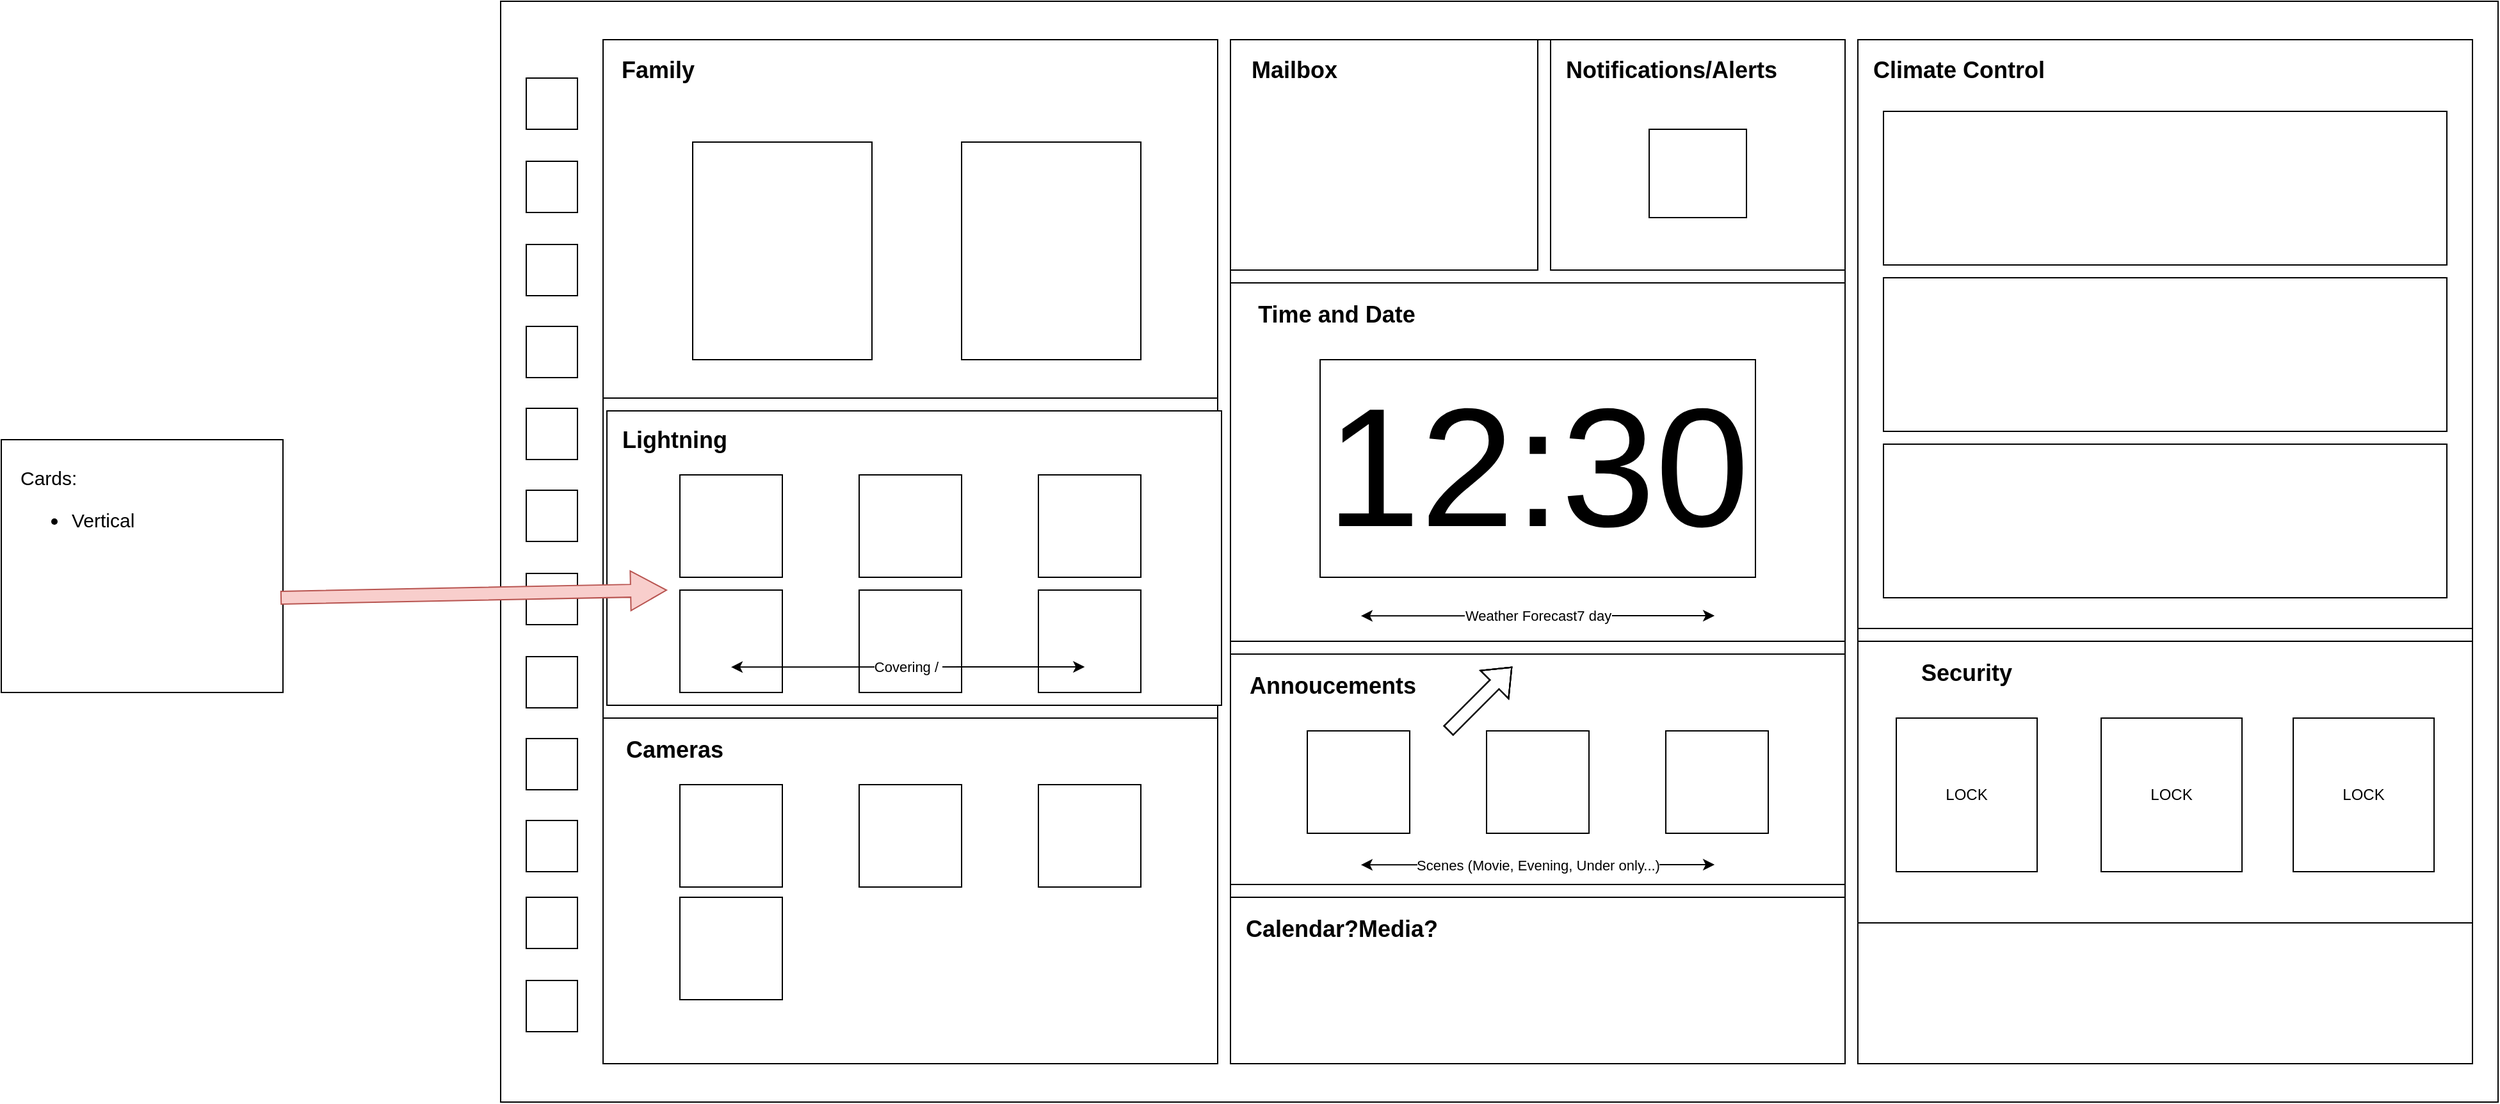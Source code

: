 <mxfile version="22.0.8" type="github">
  <diagram name="Page-1" id="KdnuUVCQC9oS23Y6pPz5">
    <mxGraphModel dx="3774" dy="2210" grid="1" gridSize="10" guides="1" tooltips="1" connect="1" arrows="1" fold="1" page="1" pageScale="1" pageWidth="850" pageHeight="1100" math="0" shadow="0">
      <root>
        <mxCell id="0" />
        <mxCell id="1" parent="0" />
        <mxCell id="yemGNK3ef8xx2PF9k67M-2" value="" style="rounded=0;whiteSpace=wrap;html=1;" parent="1" vertex="1">
          <mxGeometry x="-1080" y="-260" width="1560" height="860" as="geometry" />
        </mxCell>
        <mxCell id="yemGNK3ef8xx2PF9k67M-4" value="" style="rounded=0;whiteSpace=wrap;html=1;" parent="1" vertex="1">
          <mxGeometry x="-1000" y="-230" width="480" height="800" as="geometry" />
        </mxCell>
        <mxCell id="yemGNK3ef8xx2PF9k67M-5" value="" style="rounded=0;whiteSpace=wrap;html=1;" parent="1" vertex="1">
          <mxGeometry x="-20" y="-230" width="480" height="800" as="geometry" />
        </mxCell>
        <mxCell id="yemGNK3ef8xx2PF9k67M-6" value="" style="rounded=0;whiteSpace=wrap;html=1;" parent="1" vertex="1">
          <mxGeometry x="-510" y="-230" width="480" height="800" as="geometry" />
        </mxCell>
        <mxCell id="yemGNK3ef8xx2PF9k67M-7" value="" style="rounded=0;whiteSpace=wrap;html=1;" parent="1" vertex="1">
          <mxGeometry x="-1000" y="-230" width="480" height="280" as="geometry" />
        </mxCell>
        <mxCell id="yemGNK3ef8xx2PF9k67M-8" value="" style="rounded=0;whiteSpace=wrap;html=1;" parent="1" vertex="1">
          <mxGeometry x="-997" y="60" width="480" height="230" as="geometry" />
        </mxCell>
        <mxCell id="yemGNK3ef8xx2PF9k67M-9" value="" style="rounded=0;whiteSpace=wrap;html=1;" parent="1" vertex="1">
          <mxGeometry x="-1000" y="300" width="480" height="270" as="geometry" />
        </mxCell>
        <mxCell id="yemGNK3ef8xx2PF9k67M-10" value="" style="rounded=0;whiteSpace=wrap;html=1;" parent="1" vertex="1">
          <mxGeometry x="-510" y="-230" width="240" height="180" as="geometry" />
        </mxCell>
        <mxCell id="yemGNK3ef8xx2PF9k67M-11" value="" style="rounded=0;whiteSpace=wrap;html=1;" parent="1" vertex="1">
          <mxGeometry x="-510" y="-40" width="480" height="280" as="geometry" />
        </mxCell>
        <mxCell id="yemGNK3ef8xx2PF9k67M-12" value="" style="rounded=0;whiteSpace=wrap;html=1;" parent="1" vertex="1">
          <mxGeometry x="-20" y="-230" width="480" height="460" as="geometry" />
        </mxCell>
        <mxCell id="yemGNK3ef8xx2PF9k67M-13" value="" style="rounded=0;whiteSpace=wrap;html=1;" parent="1" vertex="1">
          <mxGeometry x="-20" y="240" width="480" height="220" as="geometry" />
        </mxCell>
        <mxCell id="yemGNK3ef8xx2PF9k67M-14" value="" style="rounded=0;whiteSpace=wrap;html=1;" parent="1" vertex="1">
          <mxGeometry x="-510" y="250" width="480" height="180" as="geometry" />
        </mxCell>
        <mxCell id="yemGNK3ef8xx2PF9k67M-16" value="" style="rounded=0;whiteSpace=wrap;html=1;" parent="1" vertex="1">
          <mxGeometry x="-720" y="-150" width="140" height="170" as="geometry" />
        </mxCell>
        <mxCell id="yemGNK3ef8xx2PF9k67M-17" value="" style="rounded=0;whiteSpace=wrap;html=1;" parent="1" vertex="1">
          <mxGeometry x="-930" y="-150" width="140" height="170" as="geometry" />
        </mxCell>
        <mxCell id="yemGNK3ef8xx2PF9k67M-22" value="&lt;b style=&quot;border-color: var(--border-color);&quot;&gt;&lt;font style=&quot;border-color: var(--border-color); font-size: 18px;&quot;&gt;Family&lt;/font&gt;&lt;/b&gt;" style="text;html=1;strokeColor=none;fillColor=none;align=center;verticalAlign=middle;whiteSpace=wrap;rounded=0;" parent="1" vertex="1">
          <mxGeometry x="-987" y="-221" width="60" height="30" as="geometry" />
        </mxCell>
        <mxCell id="yemGNK3ef8xx2PF9k67M-23" value="&lt;b style=&quot;border-color: var(--border-color);&quot;&gt;&lt;font style=&quot;border-color: var(--border-color); font-size: 18px;&quot;&gt;Lightning&lt;/font&gt;&lt;/b&gt;" style="text;html=1;strokeColor=none;fillColor=none;align=center;verticalAlign=middle;whiteSpace=wrap;rounded=0;" parent="1" vertex="1">
          <mxGeometry x="-974" y="68" width="60" height="30" as="geometry" />
        </mxCell>
        <mxCell id="yemGNK3ef8xx2PF9k67M-24" value="" style="rounded=0;whiteSpace=wrap;html=1;" parent="1" vertex="1">
          <mxGeometry x="-940" y="110" width="80" height="80" as="geometry" />
        </mxCell>
        <mxCell id="yemGNK3ef8xx2PF9k67M-25" value="" style="rounded=0;whiteSpace=wrap;html=1;" parent="1" vertex="1">
          <mxGeometry x="-940" y="200" width="80" height="80" as="geometry" />
        </mxCell>
        <mxCell id="yemGNK3ef8xx2PF9k67M-26" value="" style="rounded=0;whiteSpace=wrap;html=1;" parent="1" vertex="1">
          <mxGeometry x="-800" y="110" width="80" height="80" as="geometry" />
        </mxCell>
        <mxCell id="yemGNK3ef8xx2PF9k67M-27" value="" style="rounded=0;whiteSpace=wrap;html=1;" parent="1" vertex="1">
          <mxGeometry x="-800" y="200" width="80" height="80" as="geometry" />
        </mxCell>
        <mxCell id="yemGNK3ef8xx2PF9k67M-28" value="" style="rounded=0;whiteSpace=wrap;html=1;" parent="1" vertex="1">
          <mxGeometry x="-660" y="110" width="80" height="80" as="geometry" />
        </mxCell>
        <mxCell id="yemGNK3ef8xx2PF9k67M-29" value="" style="rounded=0;whiteSpace=wrap;html=1;" parent="1" vertex="1">
          <mxGeometry x="-660" y="200" width="80" height="80" as="geometry" />
        </mxCell>
        <mxCell id="yemGNK3ef8xx2PF9k67M-31" value="Covering /&amp;nbsp;" style="endArrow=classic;startArrow=classic;html=1;rounded=0;exitX=-0.008;exitY=0.833;exitDx=0;exitDy=0;exitPerimeter=0;" parent="1" edge="1">
          <mxGeometry width="50" height="50" relative="1" as="geometry">
            <mxPoint x="-623.84" y="260.0" as="sourcePoint" />
            <mxPoint x="-900" y="260.15" as="targetPoint" />
          </mxGeometry>
        </mxCell>
        <mxCell id="yemGNK3ef8xx2PF9k67M-32" value="&lt;b style=&quot;border-color: var(--border-color);&quot;&gt;&lt;font style=&quot;border-color: var(--border-color); font-size: 18px;&quot;&gt;Cameras&lt;/font&gt;&lt;/b&gt;" style="text;html=1;strokeColor=none;fillColor=none;align=center;verticalAlign=middle;whiteSpace=wrap;rounded=0;" parent="1" vertex="1">
          <mxGeometry x="-974" y="310" width="60" height="30" as="geometry" />
        </mxCell>
        <mxCell id="yemGNK3ef8xx2PF9k67M-33" value="" style="rounded=0;whiteSpace=wrap;html=1;" parent="1" vertex="1">
          <mxGeometry x="-940" y="352" width="80" height="80" as="geometry" />
        </mxCell>
        <mxCell id="yemGNK3ef8xx2PF9k67M-34" value="" style="rounded=0;whiteSpace=wrap;html=1;" parent="1" vertex="1">
          <mxGeometry x="-800" y="352" width="80" height="80" as="geometry" />
        </mxCell>
        <mxCell id="yemGNK3ef8xx2PF9k67M-35" value="" style="rounded=0;whiteSpace=wrap;html=1;" parent="1" vertex="1">
          <mxGeometry x="-660" y="352" width="80" height="80" as="geometry" />
        </mxCell>
        <mxCell id="yemGNK3ef8xx2PF9k67M-36" value="" style="rounded=0;whiteSpace=wrap;html=1;" parent="1" vertex="1">
          <mxGeometry x="-940" y="440" width="80" height="80" as="geometry" />
        </mxCell>
        <mxCell id="yemGNK3ef8xx2PF9k67M-37" value="" style="rounded=0;whiteSpace=wrap;html=1;" parent="1" vertex="1">
          <mxGeometry x="-260" y="-230" width="230" height="180" as="geometry" />
        </mxCell>
        <mxCell id="yemGNK3ef8xx2PF9k67M-40" value="&lt;font style=&quot;font-size: 132px;&quot;&gt;12:30&lt;/font&gt;" style="rounded=0;whiteSpace=wrap;html=1;" parent="1" vertex="1">
          <mxGeometry x="-440" y="20" width="340" height="170" as="geometry" />
        </mxCell>
        <mxCell id="yemGNK3ef8xx2PF9k67M-41" value="&lt;b style=&quot;border-color: var(--border-color);&quot;&gt;&lt;font style=&quot;border-color: var(--border-color); font-size: 18px;&quot;&gt;Time and Date&lt;/font&gt;&lt;/b&gt;" style="text;html=1;strokeColor=none;fillColor=none;align=center;verticalAlign=middle;whiteSpace=wrap;rounded=0;" parent="1" vertex="1">
          <mxGeometry x="-517" y="-30" width="180" height="30" as="geometry" />
        </mxCell>
        <mxCell id="yemGNK3ef8xx2PF9k67M-42" value="Weather Forecast7 day" style="endArrow=classic;startArrow=classic;html=1;rounded=0;exitX=-0.008;exitY=0.833;exitDx=0;exitDy=0;exitPerimeter=0;" parent="1" edge="1">
          <mxGeometry width="50" height="50" relative="1" as="geometry">
            <mxPoint x="-131.92" y="220.0" as="sourcePoint" />
            <mxPoint x="-408.08" y="220.15" as="targetPoint" />
          </mxGeometry>
        </mxCell>
        <mxCell id="yemGNK3ef8xx2PF9k67M-43" value="&lt;b style=&quot;border-color: var(--border-color);&quot;&gt;&lt;font style=&quot;border-color: var(--border-color); font-size: 18px;&quot;&gt;Mailbox&lt;/font&gt;&lt;/b&gt;" style="text;html=1;strokeColor=none;fillColor=none;align=center;verticalAlign=middle;whiteSpace=wrap;rounded=0;" parent="1" vertex="1">
          <mxGeometry x="-490" y="-221" width="60" height="30" as="geometry" />
        </mxCell>
        <mxCell id="yemGNK3ef8xx2PF9k67M-45" value="&lt;b style=&quot;border-color: var(--border-color);&quot;&gt;&lt;font style=&quot;border-color: var(--border-color); font-size: 18px;&quot;&gt;Notifications/Alerts&lt;/font&gt;&lt;/b&gt;" style="text;html=1;strokeColor=none;fillColor=none;align=left;verticalAlign=middle;whiteSpace=wrap;rounded=0;" parent="1" vertex="1">
          <mxGeometry x="-250" y="-221" width="370" height="30" as="geometry" />
        </mxCell>
        <mxCell id="yemGNK3ef8xx2PF9k67M-46" value="" style="rounded=0;whiteSpace=wrap;html=1;" parent="1" vertex="1">
          <mxGeometry x="-183" y="-160" width="76" height="69" as="geometry" />
        </mxCell>
        <mxCell id="yemGNK3ef8xx2PF9k67M-47" value="" style="rounded=0;whiteSpace=wrap;html=1;" parent="1" vertex="1">
          <mxGeometry y="-174" width="440" height="120" as="geometry" />
        </mxCell>
        <mxCell id="yemGNK3ef8xx2PF9k67M-48" value="&lt;b style=&quot;border-color: var(--border-color);&quot;&gt;&lt;font style=&quot;border-color: var(--border-color); font-size: 18px;&quot;&gt;Climate Control&lt;/font&gt;&lt;/b&gt;" style="text;html=1;strokeColor=none;fillColor=none;align=left;verticalAlign=middle;whiteSpace=wrap;rounded=0;" parent="1" vertex="1">
          <mxGeometry x="-10" y="-221" width="210" height="30" as="geometry" />
        </mxCell>
        <mxCell id="yemGNK3ef8xx2PF9k67M-49" value="" style="rounded=0;whiteSpace=wrap;html=1;" parent="1" vertex="1">
          <mxGeometry y="-44" width="440" height="120" as="geometry" />
        </mxCell>
        <mxCell id="yemGNK3ef8xx2PF9k67M-50" value="" style="rounded=0;whiteSpace=wrap;html=1;" parent="1" vertex="1">
          <mxGeometry y="86" width="440" height="120" as="geometry" />
        </mxCell>
        <mxCell id="yemGNK3ef8xx2PF9k67M-51" value="LOCK" style="rounded=0;whiteSpace=wrap;html=1;" parent="1" vertex="1">
          <mxGeometry x="10" y="300" width="110" height="120" as="geometry" />
        </mxCell>
        <mxCell id="yemGNK3ef8xx2PF9k67M-52" value="&lt;b style=&quot;border-color: var(--border-color);&quot;&gt;&lt;font style=&quot;border-color: var(--border-color); font-size: 18px;&quot;&gt;Security&lt;/font&gt;&lt;/b&gt;" style="text;html=1;strokeColor=none;fillColor=none;align=center;verticalAlign=middle;whiteSpace=wrap;rounded=0;" parent="1" vertex="1">
          <mxGeometry x="-40" y="250" width="210" height="30" as="geometry" />
        </mxCell>
        <mxCell id="yemGNK3ef8xx2PF9k67M-55" value="LOCK" style="rounded=0;whiteSpace=wrap;html=1;" parent="1" vertex="1">
          <mxGeometry x="170" y="300" width="110" height="120" as="geometry" />
        </mxCell>
        <mxCell id="yemGNK3ef8xx2PF9k67M-56" value="LOCK" style="rounded=0;whiteSpace=wrap;html=1;" parent="1" vertex="1">
          <mxGeometry x="320" y="300" width="110" height="120" as="geometry" />
        </mxCell>
        <mxCell id="yemGNK3ef8xx2PF9k67M-57" value="&lt;span style=&quot;font-size: 18px;&quot;&gt;&lt;b&gt;Annoucements&lt;/b&gt;&lt;/span&gt;" style="text;html=1;strokeColor=none;fillColor=none;align=center;verticalAlign=middle;whiteSpace=wrap;rounded=0;" parent="1" vertex="1">
          <mxGeometry x="-460" y="260" width="60" height="30" as="geometry" />
        </mxCell>
        <mxCell id="yemGNK3ef8xx2PF9k67M-60" value="" style="rounded=0;whiteSpace=wrap;html=1;" parent="1" vertex="1">
          <mxGeometry x="-450" y="310" width="80" height="80" as="geometry" />
        </mxCell>
        <mxCell id="yemGNK3ef8xx2PF9k67M-61" value="" style="rounded=0;whiteSpace=wrap;html=1;" parent="1" vertex="1">
          <mxGeometry x="-310" y="310" width="80" height="80" as="geometry" />
        </mxCell>
        <mxCell id="yemGNK3ef8xx2PF9k67M-62" value="" style="rounded=0;whiteSpace=wrap;html=1;" parent="1" vertex="1">
          <mxGeometry x="-170" y="310" width="80" height="80" as="geometry" />
        </mxCell>
        <mxCell id="yemGNK3ef8xx2PF9k67M-63" value="Scenes (Movie, Evening, Under only...)" style="endArrow=classic;startArrow=classic;html=1;rounded=0;exitX=-0.008;exitY=0.833;exitDx=0;exitDy=0;exitPerimeter=0;" parent="1" edge="1">
          <mxGeometry width="50" height="50" relative="1" as="geometry">
            <mxPoint x="-131.92" y="414.5" as="sourcePoint" />
            <mxPoint x="-408.08" y="414.65" as="targetPoint" />
          </mxGeometry>
        </mxCell>
        <mxCell id="yemGNK3ef8xx2PF9k67M-66" value="" style="rounded=0;whiteSpace=wrap;html=1;" parent="1" vertex="1">
          <mxGeometry x="-510" y="440" width="480" height="130" as="geometry" />
        </mxCell>
        <mxCell id="yemGNK3ef8xx2PF9k67M-67" value="&lt;span style=&quot;font-size: 18px;&quot;&gt;&lt;b&gt;Calendar?Media?&lt;/b&gt;&lt;/span&gt;" style="text;html=1;strokeColor=none;fillColor=none;align=left;verticalAlign=middle;whiteSpace=wrap;rounded=0;" parent="1" vertex="1">
          <mxGeometry x="-500" y="450" width="460" height="30" as="geometry" />
        </mxCell>
        <mxCell id="roR2t2V7URhrr3iy0xUd-1" value="" style="shape=flexArrow;endArrow=classic;html=1;rounded=0;" edge="1" parent="1">
          <mxGeometry width="50" height="50" relative="1" as="geometry">
            <mxPoint x="-340" y="310" as="sourcePoint" />
            <mxPoint x="-290" y="260" as="targetPoint" />
          </mxGeometry>
        </mxCell>
        <mxCell id="roR2t2V7URhrr3iy0xUd-2" value="" style="shape=flexArrow;endArrow=classic;html=1;rounded=0;" edge="1" parent="1">
          <mxGeometry width="50" height="50" relative="1" as="geometry">
            <mxPoint x="-340" y="310" as="sourcePoint" />
            <mxPoint x="-290" y="260" as="targetPoint" />
          </mxGeometry>
        </mxCell>
        <mxCell id="roR2t2V7URhrr3iy0xUd-3" value="" style="shape=flexArrow;endArrow=classic;html=1;rounded=0;" edge="1" parent="1">
          <mxGeometry width="50" height="50" relative="1" as="geometry">
            <mxPoint x="-340" y="310" as="sourcePoint" />
            <mxPoint x="-290" y="260" as="targetPoint" />
          </mxGeometry>
        </mxCell>
        <mxCell id="roR2t2V7URhrr3iy0xUd-4" value="" style="shape=flexArrow;endArrow=classic;html=1;rounded=0;" edge="1" parent="1">
          <mxGeometry width="50" height="50" relative="1" as="geometry">
            <mxPoint x="-340" y="310" as="sourcePoint" />
            <mxPoint x="-290" y="260" as="targetPoint" />
          </mxGeometry>
        </mxCell>
        <mxCell id="roR2t2V7URhrr3iy0xUd-7" value="" style="rounded=0;whiteSpace=wrap;html=1;align=left;" vertex="1" parent="1">
          <mxGeometry x="-1470" y="82.5" width="220" height="197.5" as="geometry" />
        </mxCell>
        <mxCell id="roR2t2V7URhrr3iy0xUd-6" value="&lt;span style=&quot;font-size: 15px;&quot;&gt;Cards:&lt;br&gt;&lt;ul style=&quot;&quot;&gt;&lt;li style=&quot;&quot;&gt;&lt;span style=&quot;&quot;&gt;Vertical&lt;/span&gt;&lt;/li&gt;&lt;/ul&gt;&lt;/span&gt;" style="text;html=1;strokeColor=none;fillColor=none;align=left;verticalAlign=middle;whiteSpace=wrap;rounded=0;" vertex="1" parent="1">
          <mxGeometry x="-1457.5" y="76" width="195" height="120" as="geometry" />
        </mxCell>
        <mxCell id="roR2t2V7URhrr3iy0xUd-10" value="" style="rounded=0;whiteSpace=wrap;html=1;" vertex="1" parent="1">
          <mxGeometry x="-1060" y="-200" width="40" height="40" as="geometry" />
        </mxCell>
        <mxCell id="roR2t2V7URhrr3iy0xUd-11" value="" style="rounded=0;whiteSpace=wrap;html=1;" vertex="1" parent="1">
          <mxGeometry x="-1060" y="-135" width="40" height="40" as="geometry" />
        </mxCell>
        <mxCell id="roR2t2V7URhrr3iy0xUd-12" value="" style="rounded=0;whiteSpace=wrap;html=1;" vertex="1" parent="1">
          <mxGeometry x="-1060" y="-70" width="40" height="40" as="geometry" />
        </mxCell>
        <mxCell id="roR2t2V7URhrr3iy0xUd-13" value="" style="rounded=0;whiteSpace=wrap;html=1;" vertex="1" parent="1">
          <mxGeometry x="-1060" y="-6" width="40" height="40" as="geometry" />
        </mxCell>
        <mxCell id="roR2t2V7URhrr3iy0xUd-14" value="" style="rounded=0;whiteSpace=wrap;html=1;" vertex="1" parent="1">
          <mxGeometry x="-1060" y="58" width="40" height="40" as="geometry" />
        </mxCell>
        <mxCell id="roR2t2V7URhrr3iy0xUd-32" value="" style="rounded=0;whiteSpace=wrap;html=1;" vertex="1" parent="1">
          <mxGeometry x="-1060" y="187" width="40" height="40" as="geometry" />
        </mxCell>
        <mxCell id="roR2t2V7URhrr3iy0xUd-31" value="" style="rounded=0;whiteSpace=wrap;html=1;" vertex="1" parent="1">
          <mxGeometry x="-1060" y="122" width="40" height="40" as="geometry" />
        </mxCell>
        <mxCell id="roR2t2V7URhrr3iy0xUd-33" value="" style="rounded=0;whiteSpace=wrap;html=1;" vertex="1" parent="1">
          <mxGeometry x="-1060" y="252" width="40" height="40" as="geometry" />
        </mxCell>
        <mxCell id="roR2t2V7URhrr3iy0xUd-34" value="" style="rounded=0;whiteSpace=wrap;html=1;" vertex="1" parent="1">
          <mxGeometry x="-1060" y="316" width="40" height="40" as="geometry" />
        </mxCell>
        <mxCell id="roR2t2V7URhrr3iy0xUd-35" value="" style="rounded=0;whiteSpace=wrap;html=1;" vertex="1" parent="1">
          <mxGeometry x="-1060" y="380" width="40" height="40" as="geometry" />
        </mxCell>
        <mxCell id="roR2t2V7URhrr3iy0xUd-36" value="" style="rounded=0;whiteSpace=wrap;html=1;" vertex="1" parent="1">
          <mxGeometry x="-1060" y="440" width="40" height="40" as="geometry" />
        </mxCell>
        <mxCell id="roR2t2V7URhrr3iy0xUd-37" value="" style="rounded=0;whiteSpace=wrap;html=1;" vertex="1" parent="1">
          <mxGeometry x="-1060" y="505" width="40" height="40" as="geometry" />
        </mxCell>
        <mxCell id="roR2t2V7URhrr3iy0xUd-41" value="" style="shape=flexArrow;endArrow=classic;html=1;rounded=0;fillColor=#f8cecc;strokeColor=#b85450;endSize=9;startSize=5;strokeWidth=1;exitX=1;exitY=1;exitDx=0;exitDy=0;" edge="1" parent="1">
          <mxGeometry width="50" height="50" relative="1" as="geometry">
            <mxPoint x="-1252" y="206" as="sourcePoint" />
            <mxPoint x="-950" y="200" as="targetPoint" />
          </mxGeometry>
        </mxCell>
      </root>
    </mxGraphModel>
  </diagram>
</mxfile>
